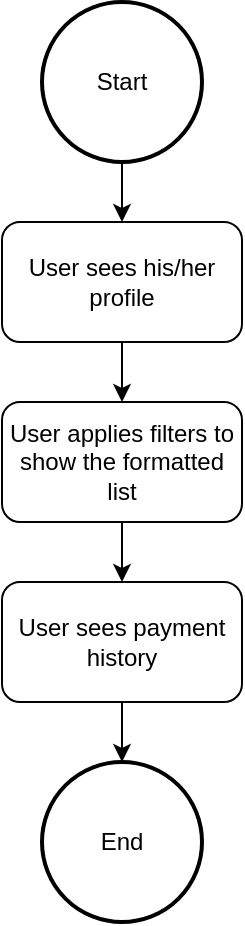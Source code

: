 <mxfile version="20.7.4" type="github">
  <diagram id="wj-oqUF4BPhu1TsBE-4n" name="Page-1">
    <mxGraphModel dx="1420" dy="800" grid="1" gridSize="10" guides="1" tooltips="1" connect="1" arrows="1" fold="1" page="1" pageScale="1" pageWidth="850" pageHeight="1100" math="0" shadow="0">
      <root>
        <mxCell id="0" />
        <mxCell id="1" parent="0" />
        <mxCell id="-RuzHxiXp2l8fw3Z1m4f-9" style="edgeStyle=orthogonalEdgeStyle;rounded=0;orthogonalLoop=1;jettySize=auto;html=1;entryX=0.5;entryY=0;entryDx=0;entryDy=0;" edge="1" parent="1" source="-RuzHxiXp2l8fw3Z1m4f-1" target="-RuzHxiXp2l8fw3Z1m4f-7">
          <mxGeometry relative="1" as="geometry" />
        </mxCell>
        <mxCell id="-RuzHxiXp2l8fw3Z1m4f-1" value="Start" style="ellipse;whiteSpace=wrap;html=1;aspect=fixed;strokeWidth=2;" vertex="1" parent="1">
          <mxGeometry x="385" y="130" width="80" height="80" as="geometry" />
        </mxCell>
        <mxCell id="-RuzHxiXp2l8fw3Z1m4f-3" value="End" style="ellipse;whiteSpace=wrap;html=1;aspect=fixed;strokeWidth=2;" vertex="1" parent="1">
          <mxGeometry x="385" y="510" width="80" height="80" as="geometry" />
        </mxCell>
        <mxCell id="-RuzHxiXp2l8fw3Z1m4f-12" style="edgeStyle=orthogonalEdgeStyle;rounded=0;orthogonalLoop=1;jettySize=auto;html=1;exitX=0.5;exitY=1;exitDx=0;exitDy=0;entryX=0.5;entryY=0;entryDx=0;entryDy=0;" edge="1" parent="1" source="-RuzHxiXp2l8fw3Z1m4f-4" target="-RuzHxiXp2l8fw3Z1m4f-3">
          <mxGeometry relative="1" as="geometry" />
        </mxCell>
        <mxCell id="-RuzHxiXp2l8fw3Z1m4f-4" value="User sees payment history" style="rounded=1;whiteSpace=wrap;html=1;strokeWidth=1;" vertex="1" parent="1">
          <mxGeometry x="365" y="420" width="120" height="60" as="geometry" />
        </mxCell>
        <mxCell id="-RuzHxiXp2l8fw3Z1m4f-11" style="edgeStyle=orthogonalEdgeStyle;rounded=0;orthogonalLoop=1;jettySize=auto;html=1;exitX=0.5;exitY=1;exitDx=0;exitDy=0;entryX=0.5;entryY=0;entryDx=0;entryDy=0;" edge="1" parent="1" source="-RuzHxiXp2l8fw3Z1m4f-6" target="-RuzHxiXp2l8fw3Z1m4f-4">
          <mxGeometry relative="1" as="geometry" />
        </mxCell>
        <mxCell id="-RuzHxiXp2l8fw3Z1m4f-6" value="User applies filters to show the formatted list" style="rounded=1;whiteSpace=wrap;html=1;strokeWidth=1;" vertex="1" parent="1">
          <mxGeometry x="365" y="330" width="120" height="60" as="geometry" />
        </mxCell>
        <mxCell id="-RuzHxiXp2l8fw3Z1m4f-10" style="edgeStyle=orthogonalEdgeStyle;rounded=0;orthogonalLoop=1;jettySize=auto;html=1;exitX=0.5;exitY=1;exitDx=0;exitDy=0;entryX=0.5;entryY=0;entryDx=0;entryDy=0;" edge="1" parent="1" source="-RuzHxiXp2l8fw3Z1m4f-7" target="-RuzHxiXp2l8fw3Z1m4f-6">
          <mxGeometry relative="1" as="geometry" />
        </mxCell>
        <mxCell id="-RuzHxiXp2l8fw3Z1m4f-7" value="User sees his/her profile" style="rounded=1;whiteSpace=wrap;html=1;strokeWidth=1;" vertex="1" parent="1">
          <mxGeometry x="365" y="240" width="120" height="60" as="geometry" />
        </mxCell>
      </root>
    </mxGraphModel>
  </diagram>
</mxfile>
